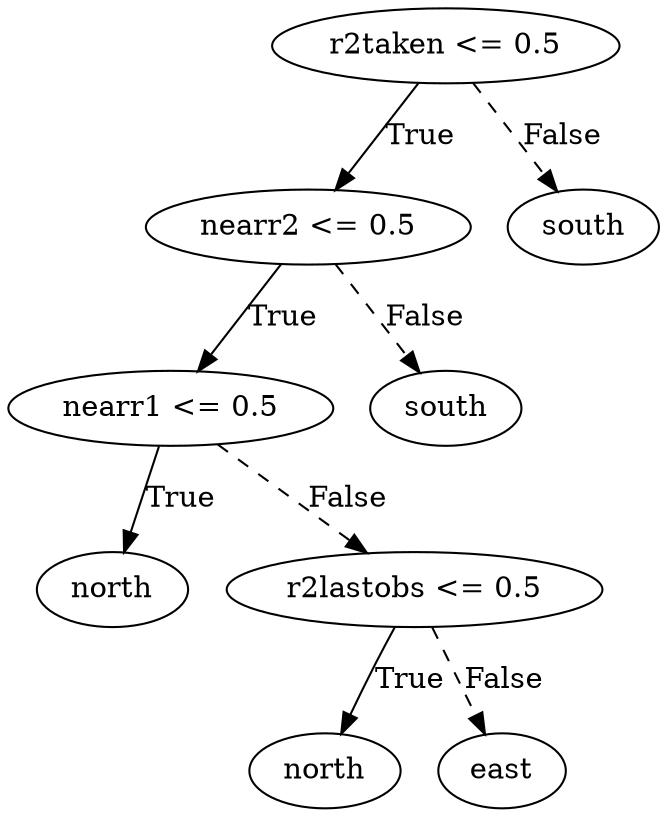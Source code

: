 digraph {
0 [label="r2taken <= 0.5"];
1 [label="nearr2 <= 0.5"];
2 [label="nearr1 <= 0.5"];
3 [label="north"];
2 -> 3 [label="True"];
4 [label="r2lastobs <= 0.5"];
5 [label="north"];
4 -> 5 [label="True"];
6 [label="east"];
4 -> 6 [style="dashed", label="False"];
2 -> 4 [style="dashed", label="False"];
1 -> 2 [label="True"];
7 [label="south"];
1 -> 7 [style="dashed", label="False"];
0 -> 1 [label="True"];
8 [label="south"];
0 -> 8 [style="dashed", label="False"];

}